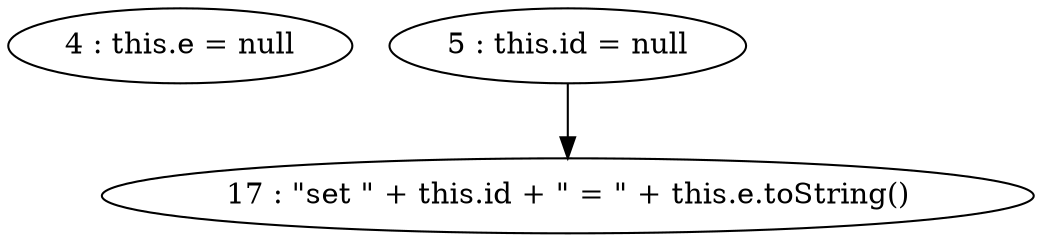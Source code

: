 digraph G {
"4 : this.e = null"
"5 : this.id = null"
"5 : this.id = null" -> "17 : \"set \" + this.id + \" = \" + this.e.toString()"
"17 : \"set \" + this.id + \" = \" + this.e.toString()"
}